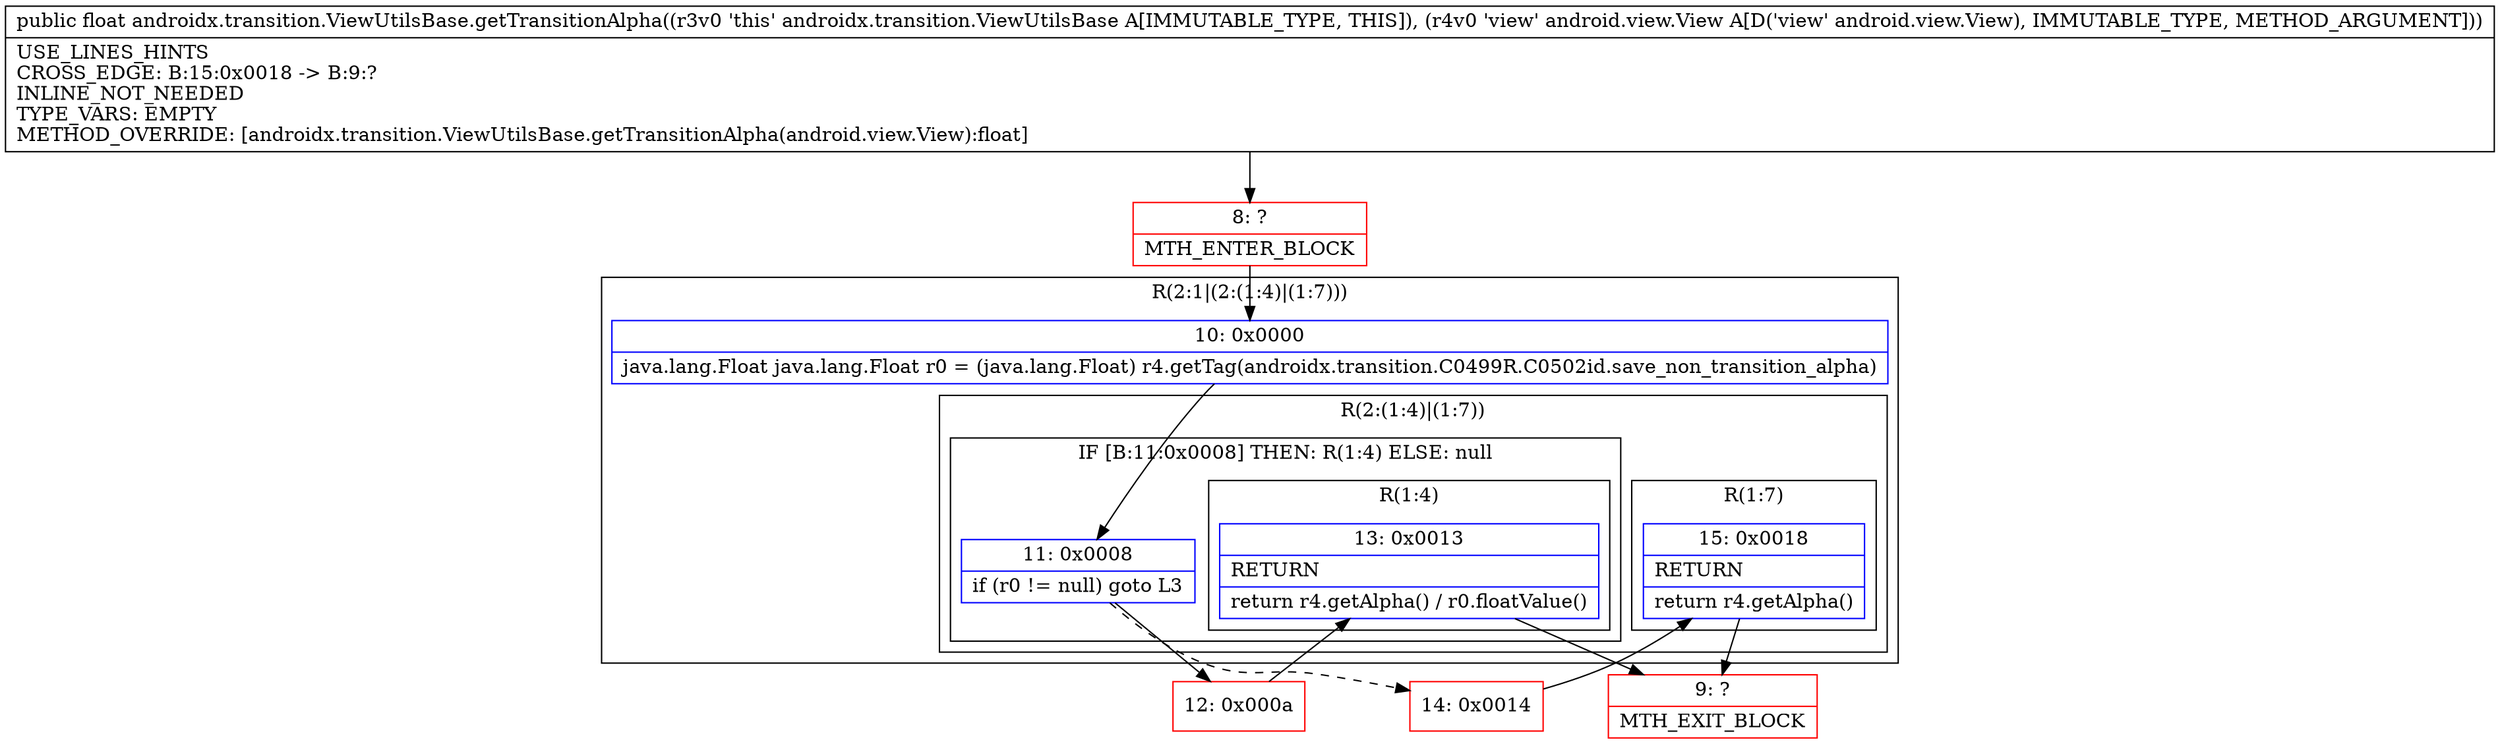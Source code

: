 digraph "CFG forandroidx.transition.ViewUtilsBase.getTransitionAlpha(Landroid\/view\/View;)F" {
subgraph cluster_Region_355649929 {
label = "R(2:1|(2:(1:4)|(1:7)))";
node [shape=record,color=blue];
Node_10 [shape=record,label="{10\:\ 0x0000|java.lang.Float java.lang.Float r0 = (java.lang.Float) r4.getTag(androidx.transition.C0499R.C0502id.save_non_transition_alpha)\l}"];
subgraph cluster_Region_43946984 {
label = "R(2:(1:4)|(1:7))";
node [shape=record,color=blue];
subgraph cluster_IfRegion_779460574 {
label = "IF [B:11:0x0008] THEN: R(1:4) ELSE: null";
node [shape=record,color=blue];
Node_11 [shape=record,label="{11\:\ 0x0008|if (r0 != null) goto L3\l}"];
subgraph cluster_Region_540131148 {
label = "R(1:4)";
node [shape=record,color=blue];
Node_13 [shape=record,label="{13\:\ 0x0013|RETURN\l|return r4.getAlpha() \/ r0.floatValue()\l}"];
}
}
subgraph cluster_Region_553258187 {
label = "R(1:7)";
node [shape=record,color=blue];
Node_15 [shape=record,label="{15\:\ 0x0018|RETURN\l|return r4.getAlpha()\l}"];
}
}
}
Node_8 [shape=record,color=red,label="{8\:\ ?|MTH_ENTER_BLOCK\l}"];
Node_12 [shape=record,color=red,label="{12\:\ 0x000a}"];
Node_9 [shape=record,color=red,label="{9\:\ ?|MTH_EXIT_BLOCK\l}"];
Node_14 [shape=record,color=red,label="{14\:\ 0x0014}"];
MethodNode[shape=record,label="{public float androidx.transition.ViewUtilsBase.getTransitionAlpha((r3v0 'this' androidx.transition.ViewUtilsBase A[IMMUTABLE_TYPE, THIS]), (r4v0 'view' android.view.View A[D('view' android.view.View), IMMUTABLE_TYPE, METHOD_ARGUMENT]))  | USE_LINES_HINTS\lCROSS_EDGE: B:15:0x0018 \-\> B:9:?\lINLINE_NOT_NEEDED\lTYPE_VARS: EMPTY\lMETHOD_OVERRIDE: [androidx.transition.ViewUtilsBase.getTransitionAlpha(android.view.View):float]\l}"];
MethodNode -> Node_8;Node_10 -> Node_11;
Node_11 -> Node_12;
Node_11 -> Node_14[style=dashed];
Node_13 -> Node_9;
Node_15 -> Node_9;
Node_8 -> Node_10;
Node_12 -> Node_13;
Node_14 -> Node_15;
}

